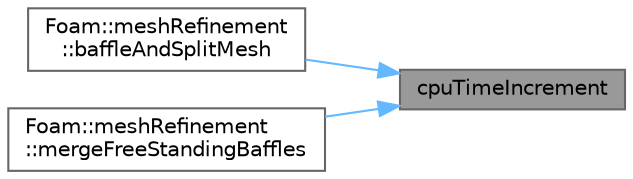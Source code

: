 digraph "cpuTimeIncrement"
{
 // LATEX_PDF_SIZE
  bgcolor="transparent";
  edge [fontname=Helvetica,fontsize=10,labelfontname=Helvetica,labelfontsize=10];
  node [fontname=Helvetica,fontsize=10,shape=box,height=0.2,width=0.4];
  rankdir="RL";
  Node1 [id="Node000001",label="cpuTimeIncrement",height=0.2,width=0.4,color="gray40", fillcolor="grey60", style="filled", fontcolor="black",tooltip=" "];
  Node1 -> Node2 [id="edge1_Node000001_Node000002",dir="back",color="steelblue1",style="solid",tooltip=" "];
  Node2 [id="Node000002",label="Foam::meshRefinement\l::baffleAndSplitMesh",height=0.2,width=0.4,color="grey40", fillcolor="white", style="filled",URL="$classFoam_1_1meshRefinement.html#a7a946cb59a56afaf37ee82f6f38da680",tooltip=" "];
  Node1 -> Node3 [id="edge2_Node000001_Node000003",dir="back",color="steelblue1",style="solid",tooltip=" "];
  Node3 [id="Node000003",label="Foam::meshRefinement\l::mergeFreeStandingBaffles",height=0.2,width=0.4,color="grey40", fillcolor="white", style="filled",URL="$classFoam_1_1meshRefinement.html#afe8c498f7324e51cc34751f43d78af8e",tooltip=" "];
}
